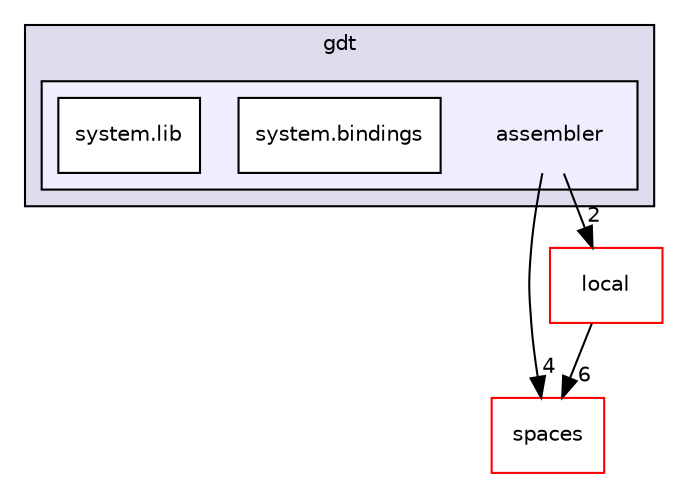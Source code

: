 digraph "assembler" {
  compound=true
  node [ fontsize="10", fontname="Helvetica"];
  edge [ labelfontsize="10", labelfontname="Helvetica"];
  subgraph clusterdir_f1992dd472896fb89117bdc8155a3e1c {
    graph [ bgcolor="#ddddee", pencolor="black", label="gdt" fontname="Helvetica", fontsize="10", URL="dir_f1992dd472896fb89117bdc8155a3e1c.html"]
  subgraph clusterdir_2b02b4f0649b0905b779ae429fc5ade2 {
    graph [ bgcolor="#eeeeff", pencolor="black", label="" URL="dir_2b02b4f0649b0905b779ae429fc5ade2.html"];
    dir_2b02b4f0649b0905b779ae429fc5ade2 [shape=plaintext label="assembler"];
    dir_7f16aef072ff448b29acd22f6e785f35 [shape=box label="system.bindings" color="black" fillcolor="white" style="filled" URL="dir_7f16aef072ff448b29acd22f6e785f35.html"];
    dir_f0124747ddc63bee9c01c67ce5c54eff [shape=box label="system.lib" color="black" fillcolor="white" style="filled" URL="dir_f0124747ddc63bee9c01c67ce5c54eff.html"];
  }
  }
  dir_c10f7938b13dcbddf851adbb235e7250 [shape=box label="spaces" fillcolor="white" style="filled" color="red" URL="dir_c10f7938b13dcbddf851adbb235e7250.html"];
  dir_7df66b530ab698acb840d3fba4a971eb [shape=box label="local" fillcolor="white" style="filled" color="red" URL="dir_7df66b530ab698acb840d3fba4a971eb.html"];
  dir_2b02b4f0649b0905b779ae429fc5ade2->dir_c10f7938b13dcbddf851adbb235e7250 [headlabel="4", labeldistance=1.5 headhref="dir_000012_000007.html"];
  dir_2b02b4f0649b0905b779ae429fc5ade2->dir_7df66b530ab698acb840d3fba4a971eb [headlabel="2", labeldistance=1.5 headhref="dir_000012_000017.html"];
  dir_7df66b530ab698acb840d3fba4a971eb->dir_c10f7938b13dcbddf851adbb235e7250 [headlabel="6", labeldistance=1.5 headhref="dir_000017_000007.html"];
}
